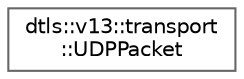 digraph "Graphical Class Hierarchy"
{
 // LATEX_PDF_SIZE
  bgcolor="transparent";
  edge [fontname=Helvetica,fontsize=10,labelfontname=Helvetica,labelfontsize=10];
  node [fontname=Helvetica,fontsize=10,shape=box,height=0.2,width=0.4];
  rankdir="LR";
  Node0 [id="Node000000",label="dtls::v13::transport\l::UDPPacket",height=0.2,width=0.4,color="grey40", fillcolor="white", style="filled",URL="$structdtls_1_1v13_1_1transport_1_1UDPPacket.html",tooltip="UDP packet structure for transport."];
}
